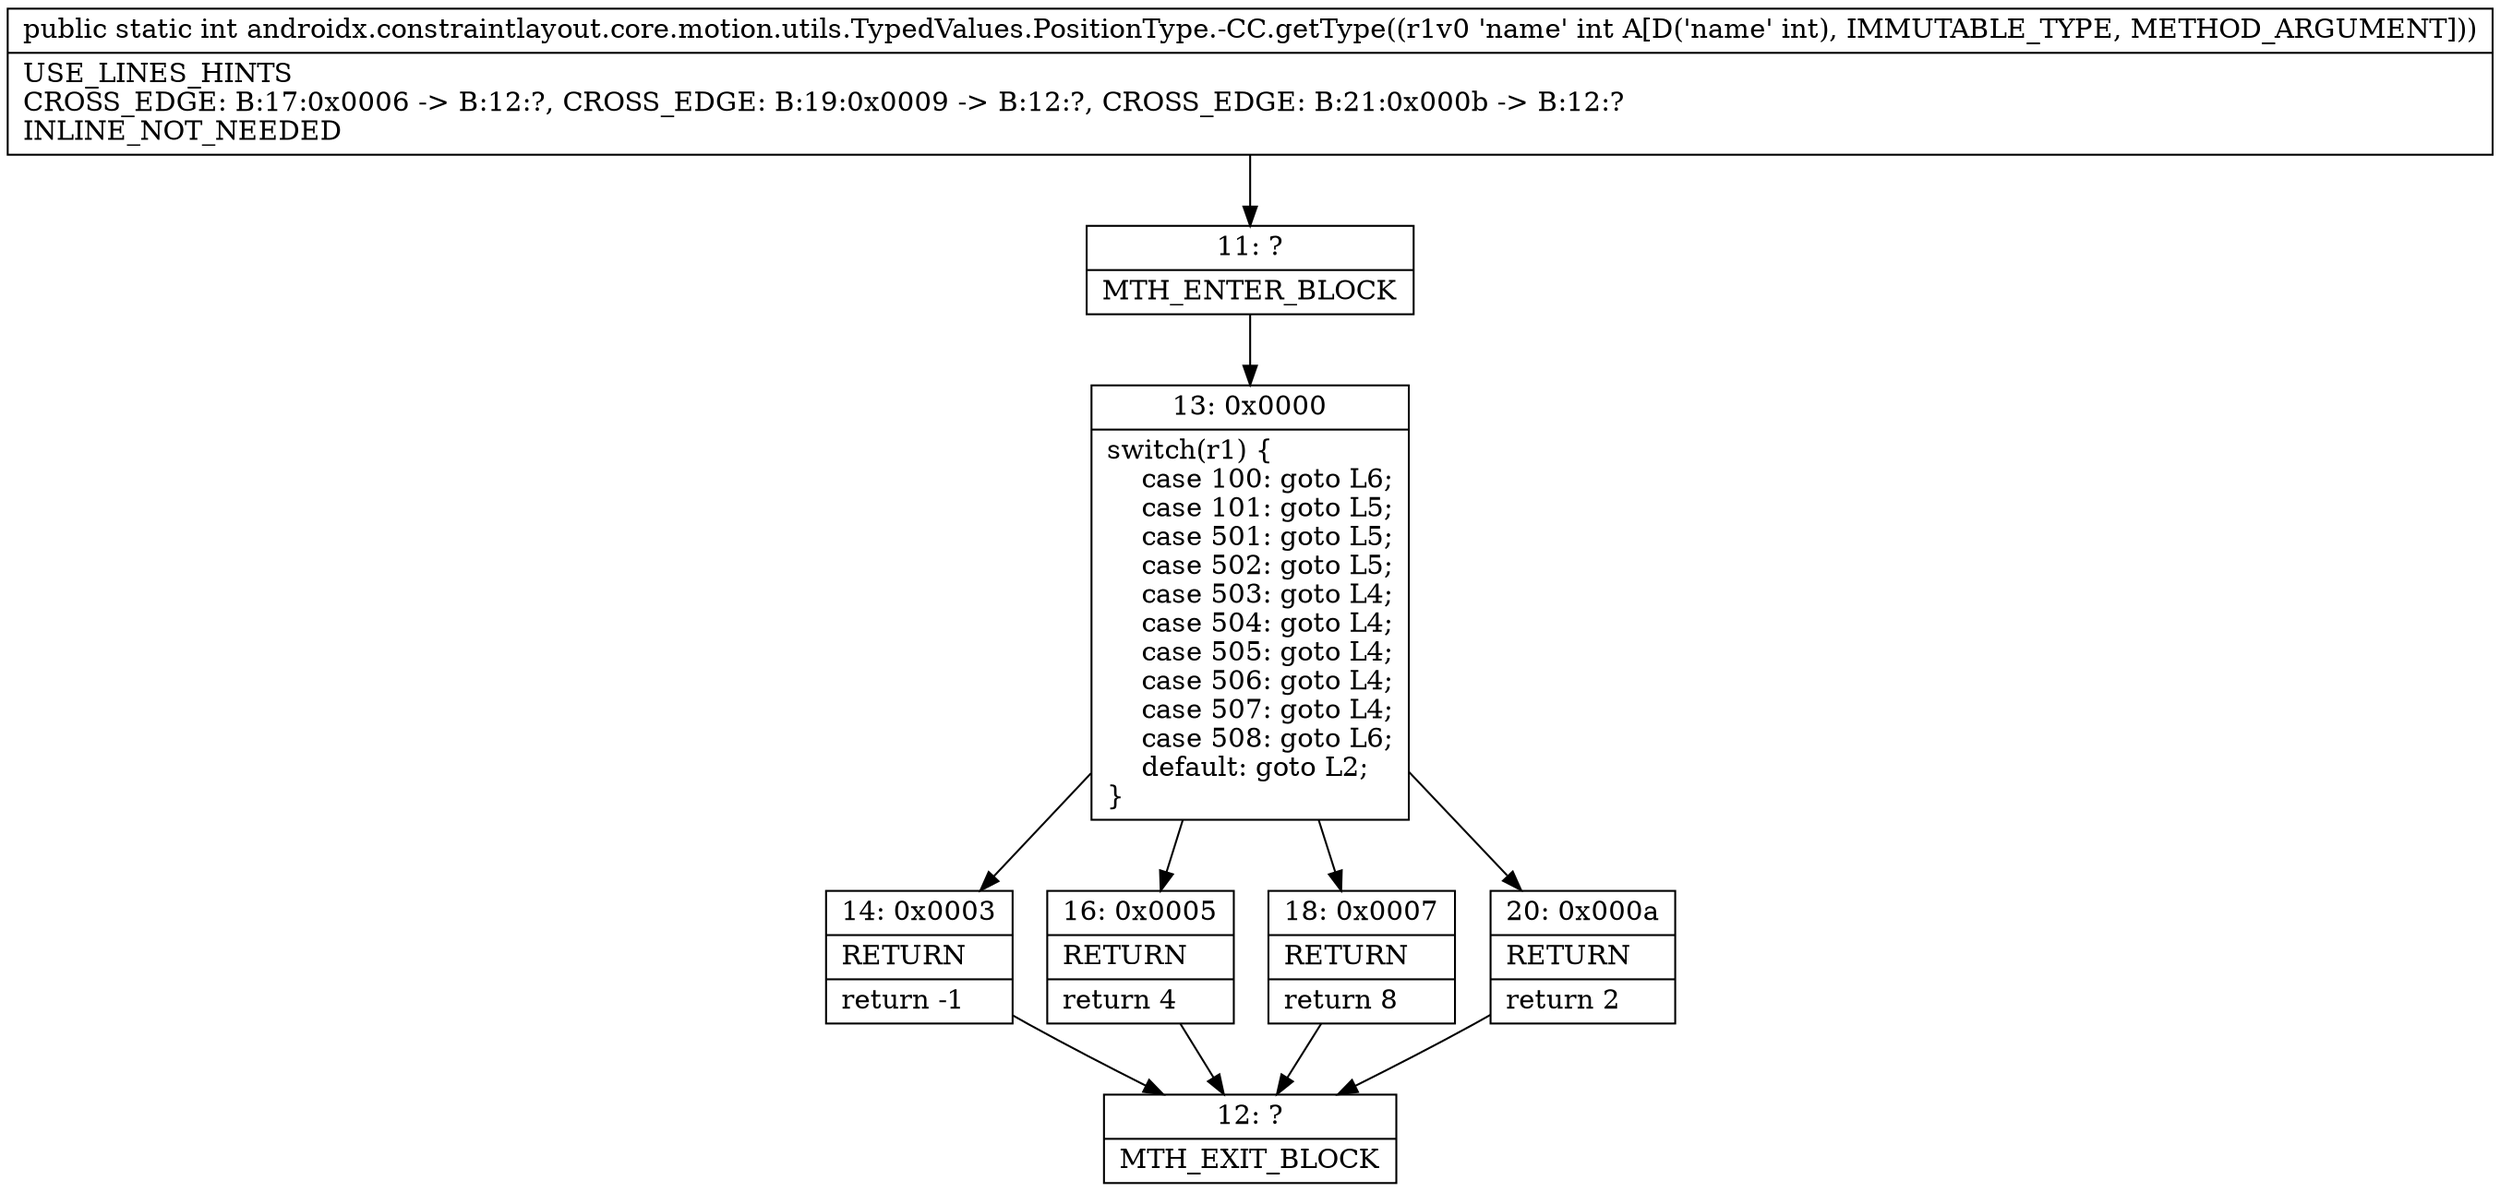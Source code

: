digraph "CFG forandroidx.constraintlayout.core.motion.utils.TypedValues.PositionType.\-CC.getType(I)I" {
Node_11 [shape=record,label="{11\:\ ?|MTH_ENTER_BLOCK\l}"];
Node_13 [shape=record,label="{13\:\ 0x0000|switch(r1) \{\l    case 100: goto L6;\l    case 101: goto L5;\l    case 501: goto L5;\l    case 502: goto L5;\l    case 503: goto L4;\l    case 504: goto L4;\l    case 505: goto L4;\l    case 506: goto L4;\l    case 507: goto L4;\l    case 508: goto L6;\l    default: goto L2;\l\}\l}"];
Node_14 [shape=record,label="{14\:\ 0x0003|RETURN\l|return \-1\l}"];
Node_12 [shape=record,label="{12\:\ ?|MTH_EXIT_BLOCK\l}"];
Node_16 [shape=record,label="{16\:\ 0x0005|RETURN\l|return 4\l}"];
Node_18 [shape=record,label="{18\:\ 0x0007|RETURN\l|return 8\l}"];
Node_20 [shape=record,label="{20\:\ 0x000a|RETURN\l|return 2\l}"];
MethodNode[shape=record,label="{public static int androidx.constraintlayout.core.motion.utils.TypedValues.PositionType.\-CC.getType((r1v0 'name' int A[D('name' int), IMMUTABLE_TYPE, METHOD_ARGUMENT]))  | USE_LINES_HINTS\lCROSS_EDGE: B:17:0x0006 \-\> B:12:?, CROSS_EDGE: B:19:0x0009 \-\> B:12:?, CROSS_EDGE: B:21:0x000b \-\> B:12:?\lINLINE_NOT_NEEDED\l}"];
MethodNode -> Node_11;Node_11 -> Node_13;
Node_13 -> Node_14;
Node_13 -> Node_16;
Node_13 -> Node_18;
Node_13 -> Node_20;
Node_14 -> Node_12;
Node_16 -> Node_12;
Node_18 -> Node_12;
Node_20 -> Node_12;
}

